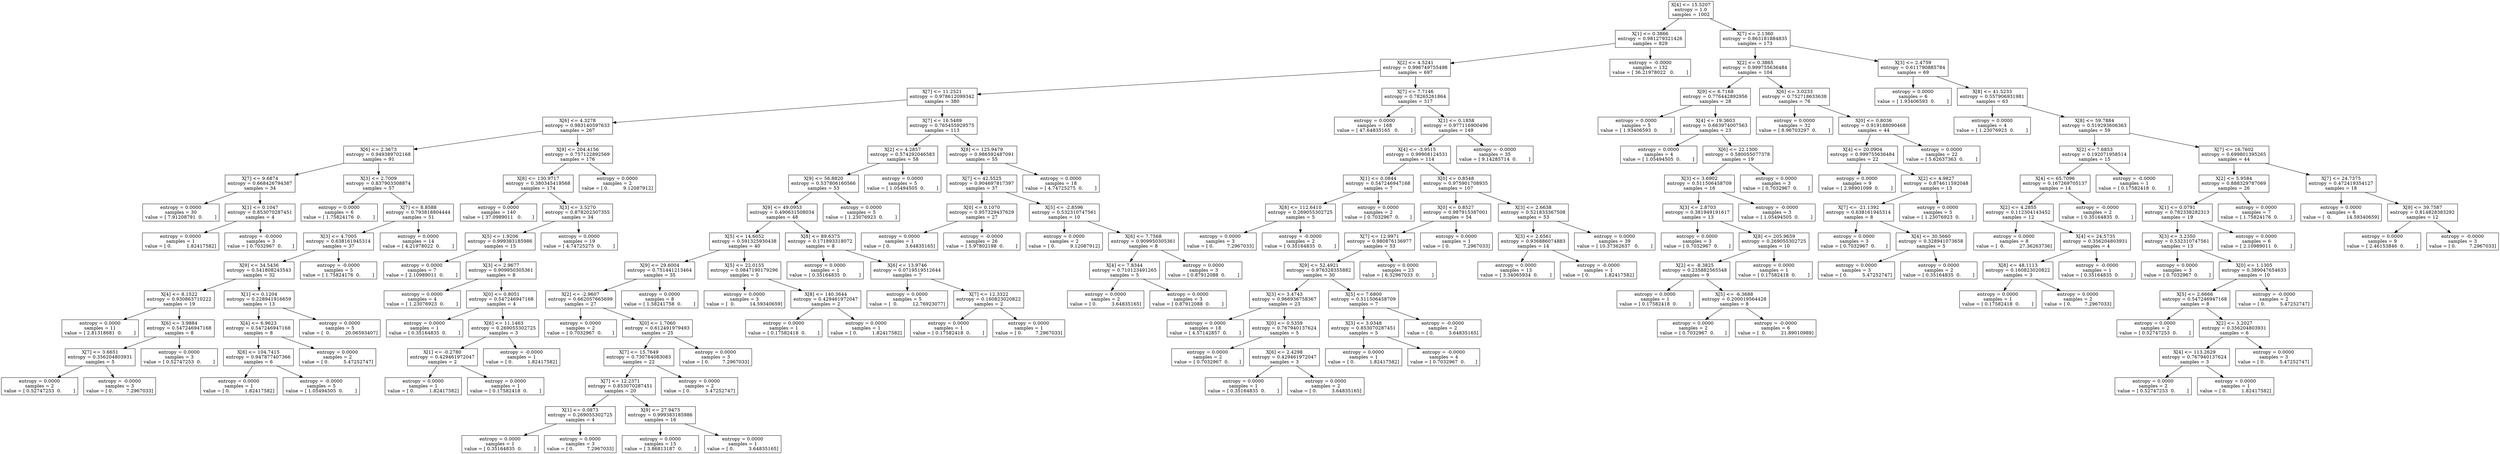 digraph Tree {
0 [label="X[4] <= 15.5207\nentropy = 1.0\nsamples = 1002", shape="box"] ;
1 [label="X[1] <= 0.3866\nentropy = 0.981279321426\nsamples = 829", shape="box"] ;
0 -> 1 ;
2 [label="X[2] <= 4.5241\nentropy = 0.996749755498\nsamples = 697", shape="box"] ;
1 -> 2 ;
3 [label="X[7] <= 11.2521\nentropy = 0.978612099342\nsamples = 380", shape="box"] ;
2 -> 3 ;
4 [label="X[6] <= 4.3278\nentropy = 0.983140597633\nsamples = 267", shape="box"] ;
3 -> 4 ;
5 [label="X[6] <= 2.3673\nentropy = 0.949389702168\nsamples = 91", shape="box"] ;
4 -> 5 ;
6 [label="X[7] <= 9.6874\nentropy = 0.668426794387\nsamples = 34", shape="box"] ;
5 -> 6 ;
7 [label="entropy = 0.0000\nsamples = 30\nvalue = [ 7.91208791  0.        ]", shape="box"] ;
6 -> 7 ;
8 [label="X[1] <= 0.1047\nentropy = 0.853070287451\nsamples = 4", shape="box"] ;
6 -> 8 ;
9 [label="entropy = 0.0000\nsamples = 1\nvalue = [ 0.          1.82417582]", shape="box"] ;
8 -> 9 ;
10 [label="entropy = -0.0000\nsamples = 3\nvalue = [ 0.7032967  0.       ]", shape="box"] ;
8 -> 10 ;
11 [label="X[3] <= 2.7009\nentropy = 0.837903308874\nsamples = 57", shape="box"] ;
5 -> 11 ;
12 [label="entropy = 0.0000\nsamples = 6\nvalue = [ 1.75824176  0.        ]", shape="box"] ;
11 -> 12 ;
13 [label="X[7] <= 8.8588\nentropy = 0.793818804444\nsamples = 51", shape="box"] ;
11 -> 13 ;
14 [label="X[3] <= 4.7005\nentropy = 0.638161945314\nsamples = 37", shape="box"] ;
13 -> 14 ;
15 [label="X[9] <= 34.5436\nentropy = 0.541808243543\nsamples = 32", shape="box"] ;
14 -> 15 ;
16 [label="X[4] <= 8.1522\nentropy = 0.930863710222\nsamples = 19", shape="box"] ;
15 -> 16 ;
17 [label="entropy = 0.0000\nsamples = 11\nvalue = [ 2.81318681  0.        ]", shape="box"] ;
16 -> 17 ;
18 [label="X[6] <= 3.9884\nentropy = 0.547246947168\nsamples = 8", shape="box"] ;
16 -> 18 ;
19 [label="X[7] <= 3.6651\nentropy = 0.356204803931\nsamples = 5", shape="box"] ;
18 -> 19 ;
20 [label="entropy = 0.0000\nsamples = 2\nvalue = [ 0.52747253  0.        ]", shape="box"] ;
19 -> 20 ;
21 [label="entropy = -0.0000\nsamples = 3\nvalue = [ 0.         7.2967033]", shape="box"] ;
19 -> 21 ;
22 [label="entropy = 0.0000\nsamples = 3\nvalue = [ 0.52747253  0.        ]", shape="box"] ;
18 -> 22 ;
23 [label="X[1] <= 0.1204\nentropy = 0.228941916659\nsamples = 13", shape="box"] ;
15 -> 23 ;
24 [label="X[4] <= 6.9623\nentropy = 0.547246947168\nsamples = 8", shape="box"] ;
23 -> 24 ;
25 [label="X[8] <= 104.7415\nentropy = 0.947877407366\nsamples = 6", shape="box"] ;
24 -> 25 ;
26 [label="entropy = 0.0000\nsamples = 1\nvalue = [ 0.          1.82417582]", shape="box"] ;
25 -> 26 ;
27 [label="entropy = -0.0000\nsamples = 5\nvalue = [ 1.05494505  0.        ]", shape="box"] ;
25 -> 27 ;
28 [label="entropy = 0.0000\nsamples = 2\nvalue = [ 0.          5.47252747]", shape="box"] ;
24 -> 28 ;
29 [label="entropy = 0.0000\nsamples = 5\nvalue = [  0.          20.06593407]", shape="box"] ;
23 -> 29 ;
30 [label="entropy = -0.0000\nsamples = 5\nvalue = [ 1.75824176  0.        ]", shape="box"] ;
14 -> 30 ;
31 [label="entropy = 0.0000\nsamples = 14\nvalue = [ 4.21978022  0.        ]", shape="box"] ;
13 -> 31 ;
32 [label="X[9] <= 204.4156\nentropy = 0.757122892569\nsamples = 176", shape="box"] ;
4 -> 32 ;
33 [label="X[8] <= 130.9717\nentropy = 0.380345419568\nsamples = 174", shape="box"] ;
32 -> 33 ;
34 [label="entropy = 0.0000\nsamples = 140\nvalue = [ 37.0989011   0.       ]", shape="box"] ;
33 -> 34 ;
35 [label="X[3] <= 3.5270\nentropy = 0.878202307355\nsamples = 34", shape="box"] ;
33 -> 35 ;
36 [label="X[5] <= 1.9206\nentropy = 0.999383185986\nsamples = 15", shape="box"] ;
35 -> 36 ;
37 [label="entropy = 0.0000\nsamples = 7\nvalue = [ 2.10989011  0.        ]", shape="box"] ;
36 -> 37 ;
38 [label="X[3] <= 2.9677\nentropy = 0.909950305361\nsamples = 8", shape="box"] ;
36 -> 38 ;
39 [label="entropy = 0.0000\nsamples = 4\nvalue = [ 1.23076923  0.        ]", shape="box"] ;
38 -> 39 ;
40 [label="X[0] <= 0.8051\nentropy = 0.547246947168\nsamples = 4", shape="box"] ;
38 -> 40 ;
41 [label="entropy = 0.0000\nsamples = 1\nvalue = [ 0.35164835  0.        ]", shape="box"] ;
40 -> 41 ;
42 [label="X[6] <= 11.1463\nentropy = 0.269055302725\nsamples = 3", shape="box"] ;
40 -> 42 ;
43 [label="X[1] <= -0.2780\nentropy = 0.429461972047\nsamples = 2", shape="box"] ;
42 -> 43 ;
44 [label="entropy = 0.0000\nsamples = 1\nvalue = [ 0.          1.82417582]", shape="box"] ;
43 -> 44 ;
45 [label="entropy = 0.0000\nsamples = 1\nvalue = [ 0.17582418  0.        ]", shape="box"] ;
43 -> 45 ;
46 [label="entropy = -0.0000\nsamples = 1\nvalue = [ 0.          1.82417582]", shape="box"] ;
42 -> 46 ;
47 [label="entropy = 0.0000\nsamples = 19\nvalue = [ 4.74725275  0.        ]", shape="box"] ;
35 -> 47 ;
48 [label="entropy = 0.0000\nsamples = 2\nvalue = [ 0.          9.12087912]", shape="box"] ;
32 -> 48 ;
49 [label="X[7] <= 16.5489\nentropy = 0.765455929575\nsamples = 113", shape="box"] ;
3 -> 49 ;
50 [label="X[2] <= 4.2857\nentropy = 0.574292046583\nsamples = 58", shape="box"] ;
49 -> 50 ;
51 [label="X[9] <= 56.8820\nentropy = 0.537806160566\nsamples = 53", shape="box"] ;
50 -> 51 ;
52 [label="X[9] <= 49.0953\nentropy = 0.490631508034\nsamples = 48", shape="box"] ;
51 -> 52 ;
53 [label="X[5] <= 14.6052\nentropy = 0.591325930438\nsamples = 40", shape="box"] ;
52 -> 53 ;
54 [label="X[9] <= 29.6004\nentropy = 0.751441213464\nsamples = 35", shape="box"] ;
53 -> 54 ;
55 [label="X[2] <= -2.9607\nentropy = 0.662057665699\nsamples = 27", shape="box"] ;
54 -> 55 ;
56 [label="entropy = 0.0000\nsamples = 2\nvalue = [ 0.7032967  0.       ]", shape="box"] ;
55 -> 56 ;
57 [label="X[0] <= 1.7060\nentropy = 0.612491979493\nsamples = 25", shape="box"] ;
55 -> 57 ;
58 [label="X[7] <= 15.7649\nentropy = 0.730784083083\nsamples = 22", shape="box"] ;
57 -> 58 ;
59 [label="X[7] <= 12.2371\nentropy = 0.853070287451\nsamples = 20", shape="box"] ;
58 -> 59 ;
60 [label="X[1] <= 0.0873\nentropy = 0.269055302725\nsamples = 4", shape="box"] ;
59 -> 60 ;
61 [label="entropy = 0.0000\nsamples = 1\nvalue = [ 0.35164835  0.        ]", shape="box"] ;
60 -> 61 ;
62 [label="entropy = 0.0000\nsamples = 3\nvalue = [ 0.         7.2967033]", shape="box"] ;
60 -> 62 ;
63 [label="X[9] <= 27.9473\nentropy = 0.999383185986\nsamples = 16", shape="box"] ;
59 -> 63 ;
64 [label="entropy = 0.0000\nsamples = 15\nvalue = [ 3.86813187  0.        ]", shape="box"] ;
63 -> 64 ;
65 [label="entropy = 0.0000\nsamples = 1\nvalue = [ 0.          3.64835165]", shape="box"] ;
63 -> 65 ;
66 [label="entropy = 0.0000\nsamples = 2\nvalue = [ 0.          5.47252747]", shape="box"] ;
58 -> 66 ;
67 [label="entropy = 0.0000\nsamples = 3\nvalue = [ 0.         7.2967033]", shape="box"] ;
57 -> 67 ;
68 [label="entropy = 0.0000\nsamples = 8\nvalue = [ 1.58241758  0.        ]", shape="box"] ;
54 -> 68 ;
69 [label="X[5] <= 22.0155\nentropy = 0.0847190179296\nsamples = 5", shape="box"] ;
53 -> 69 ;
70 [label="entropy = 0.0000\nsamples = 3\nvalue = [  0.          14.59340659]", shape="box"] ;
69 -> 70 ;
71 [label="X[8] <= 140.3644\nentropy = 0.429461972047\nsamples = 2", shape="box"] ;
69 -> 71 ;
72 [label="entropy = 0.0000\nsamples = 1\nvalue = [ 0.17582418  0.        ]", shape="box"] ;
71 -> 72 ;
73 [label="entropy = 0.0000\nsamples = 1\nvalue = [ 0.          1.82417582]", shape="box"] ;
71 -> 73 ;
74 [label="X[8] <= 89.6375\nentropy = 0.171893318072\nsamples = 8", shape="box"] ;
52 -> 74 ;
75 [label="entropy = 0.0000\nsamples = 1\nvalue = [ 0.35164835  0.        ]", shape="box"] ;
74 -> 75 ;
76 [label="X[6] <= 13.9746\nentropy = 0.0719519512644\nsamples = 7", shape="box"] ;
74 -> 76 ;
77 [label="entropy = 0.0000\nsamples = 5\nvalue = [  0.          12.76923077]", shape="box"] ;
76 -> 77 ;
78 [label="X[7] <= 12.3322\nentropy = 0.160823020822\nsamples = 2", shape="box"] ;
76 -> 78 ;
79 [label="entropy = 0.0000\nsamples = 1\nvalue = [ 0.17582418  0.        ]", shape="box"] ;
78 -> 79 ;
80 [label="entropy = 0.0000\nsamples = 1\nvalue = [ 0.         7.2967033]", shape="box"] ;
78 -> 80 ;
81 [label="entropy = 0.0000\nsamples = 5\nvalue = [ 1.23076923  0.        ]", shape="box"] ;
51 -> 81 ;
82 [label="entropy = 0.0000\nsamples = 5\nvalue = [ 1.05494505  0.        ]", shape="box"] ;
50 -> 82 ;
83 [label="X[8] <= 125.9479\nentropy = 0.986592487091\nsamples = 55", shape="box"] ;
49 -> 83 ;
84 [label="X[7] <= 42.5525\nentropy = 0.904697817397\nsamples = 37", shape="box"] ;
83 -> 84 ;
85 [label="X[0] <= 0.1070\nentropy = 0.957329437629\nsamples = 27", shape="box"] ;
84 -> 85 ;
86 [label="entropy = 0.0000\nsamples = 1\nvalue = [ 0.          3.64835165]", shape="box"] ;
85 -> 86 ;
87 [label="entropy = -0.0000\nsamples = 26\nvalue = [ 5.97802198  0.        ]", shape="box"] ;
85 -> 87 ;
88 [label="X[5] <= -2.8596\nentropy = 0.532310747561\nsamples = 10", shape="box"] ;
84 -> 88 ;
89 [label="entropy = 0.0000\nsamples = 2\nvalue = [ 0.          9.12087912]", shape="box"] ;
88 -> 89 ;
90 [label="X[6] <= 7.7568\nentropy = 0.909950305361\nsamples = 8", shape="box"] ;
88 -> 90 ;
91 [label="X[4] <= 7.8344\nentropy = 0.710123491265\nsamples = 5", shape="box"] ;
90 -> 91 ;
92 [label="entropy = 0.0000\nsamples = 2\nvalue = [ 0.          3.64835165]", shape="box"] ;
91 -> 92 ;
93 [label="entropy = 0.0000\nsamples = 3\nvalue = [ 0.87912088  0.        ]", shape="box"] ;
91 -> 93 ;
94 [label="entropy = 0.0000\nsamples = 3\nvalue = [ 0.87912088  0.        ]", shape="box"] ;
90 -> 94 ;
95 [label="entropy = 0.0000\nsamples = 18\nvalue = [ 4.74725275  0.        ]", shape="box"] ;
83 -> 95 ;
96 [label="X[7] <= 7.7146\nentropy = 0.78265261864\nsamples = 317", shape="box"] ;
2 -> 96 ;
97 [label="entropy = 0.0000\nsamples = 168\nvalue = [ 47.64835165   0.        ]", shape="box"] ;
96 -> 97 ;
98 [label="X[1] <= 0.1858\nentropy = 0.977116900496\nsamples = 149", shape="box"] ;
96 -> 98 ;
99 [label="X[4] <= -3.9515\nentropy = 0.99908124531\nsamples = 114", shape="box"] ;
98 -> 99 ;
100 [label="X[1] <= 0.0844\nentropy = 0.547246947168\nsamples = 7", shape="box"] ;
99 -> 100 ;
101 [label="X[8] <= 112.6410\nentropy = 0.269055302725\nsamples = 5", shape="box"] ;
100 -> 101 ;
102 [label="entropy = 0.0000\nsamples = 3\nvalue = [ 0.         7.2967033]", shape="box"] ;
101 -> 102 ;
103 [label="entropy = -0.0000\nsamples = 2\nvalue = [ 0.35164835  0.        ]", shape="box"] ;
101 -> 103 ;
104 [label="entropy = 0.0000\nsamples = 2\nvalue = [ 0.7032967  0.       ]", shape="box"] ;
100 -> 104 ;
105 [label="X[0] <= 0.8548\nentropy = 0.975901708935\nsamples = 107", shape="box"] ;
99 -> 105 ;
106 [label="X[0] <= 0.8527\nentropy = 0.987915387001\nsamples = 54", shape="box"] ;
105 -> 106 ;
107 [label="X[7] <= 12.9971\nentropy = 0.980876136977\nsamples = 53", shape="box"] ;
106 -> 107 ;
108 [label="X[9] <= 52.4921\nentropy = 0.976328355882\nsamples = 30", shape="box"] ;
107 -> 108 ;
109 [label="X[3] <= 3.4743\nentropy = 0.966936758367\nsamples = 23", shape="box"] ;
108 -> 109 ;
110 [label="entropy = 0.0000\nsamples = 18\nvalue = [ 4.57142857  0.        ]", shape="box"] ;
109 -> 110 ;
111 [label="X[0] <= 0.5359\nentropy = 0.767940137624\nsamples = 5", shape="box"] ;
109 -> 111 ;
112 [label="entropy = 0.0000\nsamples = 2\nvalue = [ 0.7032967  0.       ]", shape="box"] ;
111 -> 112 ;
113 [label="X[6] <= 2.4298\nentropy = 0.429461972047\nsamples = 3", shape="box"] ;
111 -> 113 ;
114 [label="entropy = 0.0000\nsamples = 1\nvalue = [ 0.35164835  0.        ]", shape="box"] ;
113 -> 114 ;
115 [label="entropy = 0.0000\nsamples = 2\nvalue = [ 0.          3.64835165]", shape="box"] ;
113 -> 115 ;
116 [label="X[5] <= 7.6800\nentropy = 0.511506458709\nsamples = 7", shape="box"] ;
108 -> 116 ;
117 [label="X[3] <= 3.0348\nentropy = 0.853070287451\nsamples = 5", shape="box"] ;
116 -> 117 ;
118 [label="entropy = 0.0000\nsamples = 1\nvalue = [ 0.          1.82417582]", shape="box"] ;
117 -> 118 ;
119 [label="entropy = -0.0000\nsamples = 4\nvalue = [ 0.7032967  0.       ]", shape="box"] ;
117 -> 119 ;
120 [label="entropy = -0.0000\nsamples = 2\nvalue = [ 0.          3.64835165]", shape="box"] ;
116 -> 120 ;
121 [label="entropy = 0.0000\nsamples = 23\nvalue = [ 6.32967033  0.        ]", shape="box"] ;
107 -> 121 ;
122 [label="entropy = 0.0000\nsamples = 1\nvalue = [ 0.         7.2967033]", shape="box"] ;
106 -> 122 ;
123 [label="X[3] <= 2.6638\nentropy = 0.521833367508\nsamples = 53", shape="box"] ;
105 -> 123 ;
124 [label="X[3] <= 2.6561\nentropy = 0.936886074883\nsamples = 14", shape="box"] ;
123 -> 124 ;
125 [label="entropy = 0.0000\nsamples = 13\nvalue = [ 3.34065934  0.        ]", shape="box"] ;
124 -> 125 ;
126 [label="entropy = -0.0000\nsamples = 1\nvalue = [ 0.          1.82417582]", shape="box"] ;
124 -> 126 ;
127 [label="entropy = 0.0000\nsamples = 39\nvalue = [ 10.37362637   0.        ]", shape="box"] ;
123 -> 127 ;
128 [label="entropy = -0.0000\nsamples = 35\nvalue = [ 9.14285714  0.        ]", shape="box"] ;
98 -> 128 ;
129 [label="entropy = -0.0000\nsamples = 132\nvalue = [ 36.21978022   0.        ]", shape="box"] ;
1 -> 129 ;
130 [label="X[7] <= 2.1360\nentropy = 0.863181884835\nsamples = 173", shape="box"] ;
0 -> 130 ;
131 [label="X[2] <= 0.3865\nentropy = 0.999755636484\nsamples = 104", shape="box"] ;
130 -> 131 ;
132 [label="X[9] <= 6.7168\nentropy = 0.776442892956\nsamples = 28", shape="box"] ;
131 -> 132 ;
133 [label="entropy = 0.0000\nsamples = 5\nvalue = [ 1.93406593  0.        ]", shape="box"] ;
132 -> 133 ;
134 [label="X[4] <= 19.3603\nentropy = 0.663974007563\nsamples = 23", shape="box"] ;
132 -> 134 ;
135 [label="entropy = 0.0000\nsamples = 4\nvalue = [ 1.05494505  0.        ]", shape="box"] ;
134 -> 135 ;
136 [label="X[6] <= 22.1300\nentropy = 0.580055077378\nsamples = 19", shape="box"] ;
134 -> 136 ;
137 [label="X[3] <= 3.6902\nentropy = 0.511506458709\nsamples = 16", shape="box"] ;
136 -> 137 ;
138 [label="X[3] <= 2.8703\nentropy = 0.381949191617\nsamples = 13", shape="box"] ;
137 -> 138 ;
139 [label="entropy = 0.0000\nsamples = 3\nvalue = [ 0.7032967  0.       ]", shape="box"] ;
138 -> 139 ;
140 [label="X[8] <= 205.9659\nentropy = 0.269055302725\nsamples = 10", shape="box"] ;
138 -> 140 ;
141 [label="X[2] <= -8.3825\nentropy = 0.235882565548\nsamples = 9", shape="box"] ;
140 -> 141 ;
142 [label="entropy = 0.0000\nsamples = 1\nvalue = [ 0.17582418  0.        ]", shape="box"] ;
141 -> 142 ;
143 [label="X[5] <= -6.3688\nentropy = 0.200019564428\nsamples = 8", shape="box"] ;
141 -> 143 ;
144 [label="entropy = 0.0000\nsamples = 2\nvalue = [ 0.7032967  0.       ]", shape="box"] ;
143 -> 144 ;
145 [label="entropy = -0.0000\nsamples = 6\nvalue = [  0.          21.89010989]", shape="box"] ;
143 -> 145 ;
146 [label="entropy = 0.0000\nsamples = 1\nvalue = [ 0.17582418  0.        ]", shape="box"] ;
140 -> 146 ;
147 [label="entropy = -0.0000\nsamples = 3\nvalue = [ 1.05494505  0.        ]", shape="box"] ;
137 -> 147 ;
148 [label="entropy = 0.0000\nsamples = 3\nvalue = [ 0.7032967  0.       ]", shape="box"] ;
136 -> 148 ;
149 [label="X[6] <= 3.0233\nentropy = 0.752718633638\nsamples = 76", shape="box"] ;
131 -> 149 ;
150 [label="entropy = 0.0000\nsamples = 32\nvalue = [ 8.96703297  0.        ]", shape="box"] ;
149 -> 150 ;
151 [label="X[0] <= 0.8036\nentropy = 0.919188090468\nsamples = 44", shape="box"] ;
149 -> 151 ;
152 [label="X[4] <= 20.0904\nentropy = 0.999755636484\nsamples = 22", shape="box"] ;
151 -> 152 ;
153 [label="entropy = 0.0000\nsamples = 9\nvalue = [ 2.98901099  0.        ]", shape="box"] ;
152 -> 153 ;
154 [label="X[2] <= 4.9827\nentropy = 0.874611592048\nsamples = 13", shape="box"] ;
152 -> 154 ;
155 [label="X[7] <= -21.1392\nentropy = 0.638161945314\nsamples = 8", shape="box"] ;
154 -> 155 ;
156 [label="entropy = 0.0000\nsamples = 3\nvalue = [ 0.7032967  0.       ]", shape="box"] ;
155 -> 156 ;
157 [label="X[4] <= 30.5660\nentropy = 0.328941073658\nsamples = 5", shape="box"] ;
155 -> 157 ;
158 [label="entropy = 0.0000\nsamples = 3\nvalue = [ 0.          5.47252747]", shape="box"] ;
157 -> 158 ;
159 [label="entropy = 0.0000\nsamples = 2\nvalue = [ 0.35164835  0.        ]", shape="box"] ;
157 -> 159 ;
160 [label="entropy = 0.0000\nsamples = 5\nvalue = [ 1.23076923  0.        ]", shape="box"] ;
154 -> 160 ;
161 [label="entropy = 0.0000\nsamples = 22\nvalue = [ 5.62637363  0.        ]", shape="box"] ;
151 -> 161 ;
162 [label="X[3] <= 2.4759\nentropy = 0.611790885784\nsamples = 69", shape="box"] ;
130 -> 162 ;
163 [label="entropy = 0.0000\nsamples = 6\nvalue = [ 1.93406593  0.        ]", shape="box"] ;
162 -> 163 ;
164 [label="X[8] <= 41.5233\nentropy = 0.557906931981\nsamples = 63", shape="box"] ;
162 -> 164 ;
165 [label="entropy = 0.0000\nsamples = 4\nvalue = [ 1.23076923  0.        ]", shape="box"] ;
164 -> 165 ;
166 [label="X[8] <= 59.7884\nentropy = 0.519293606363\nsamples = 59", shape="box"] ;
164 -> 166 ;
167 [label="X[2] <= 7.6853\nentropy = 0.192071958514\nsamples = 15", shape="box"] ;
166 -> 167 ;
168 [label="X[4] <= 65.7096\nentropy = 0.167269705137\nsamples = 14", shape="box"] ;
167 -> 168 ;
169 [label="X[2] <= 4.2855\nentropy = 0.112304143452\nsamples = 12", shape="box"] ;
168 -> 169 ;
170 [label="entropy = 0.0000\nsamples = 8\nvalue = [  0.          27.36263736]", shape="box"] ;
169 -> 170 ;
171 [label="X[4] <= 24.5735\nentropy = 0.356204803931\nsamples = 4", shape="box"] ;
169 -> 171 ;
172 [label="X[8] <= 48.1113\nentropy = 0.160823020822\nsamples = 3", shape="box"] ;
171 -> 172 ;
173 [label="entropy = 0.0000\nsamples = 1\nvalue = [ 0.17582418  0.        ]", shape="box"] ;
172 -> 173 ;
174 [label="entropy = 0.0000\nsamples = 2\nvalue = [ 0.         7.2967033]", shape="box"] ;
172 -> 174 ;
175 [label="entropy = -0.0000\nsamples = 1\nvalue = [ 0.35164835  0.        ]", shape="box"] ;
171 -> 175 ;
176 [label="entropy = -0.0000\nsamples = 2\nvalue = [ 0.35164835  0.        ]", shape="box"] ;
168 -> 176 ;
177 [label="entropy = -0.0000\nsamples = 1\nvalue = [ 0.17582418  0.        ]", shape="box"] ;
167 -> 177 ;
178 [label="X[7] <= 16.7602\nentropy = 0.699801395265\nsamples = 44", shape="box"] ;
166 -> 178 ;
179 [label="X[2] <= 5.9584\nentropy = 0.888329787069\nsamples = 26", shape="box"] ;
178 -> 179 ;
180 [label="X[1] <= 0.0791\nentropy = 0.782338282313\nsamples = 19", shape="box"] ;
179 -> 180 ;
181 [label="X[3] <= 3.2350\nentropy = 0.532310747561\nsamples = 13", shape="box"] ;
180 -> 181 ;
182 [label="entropy = 0.0000\nsamples = 3\nvalue = [ 0.7032967  0.       ]", shape="box"] ;
181 -> 182 ;
183 [label="X[0] <= 1.1305\nentropy = 0.389047654633\nsamples = 10", shape="box"] ;
181 -> 183 ;
184 [label="X[5] <= 2.6666\nentropy = 0.547246947168\nsamples = 8", shape="box"] ;
183 -> 184 ;
185 [label="entropy = 0.0000\nsamples = 2\nvalue = [ 0.52747253  0.        ]", shape="box"] ;
184 -> 185 ;
186 [label="X[2] <= 3.2027\nentropy = 0.356204803931\nsamples = 6", shape="box"] ;
184 -> 186 ;
187 [label="X[4] <= 113.2629\nentropy = 0.767940137624\nsamples = 3", shape="box"] ;
186 -> 187 ;
188 [label="entropy = 0.0000\nsamples = 2\nvalue = [ 0.52747253  0.        ]", shape="box"] ;
187 -> 188 ;
189 [label="entropy = 0.0000\nsamples = 1\nvalue = [ 0.          1.82417582]", shape="box"] ;
187 -> 189 ;
190 [label="entropy = 0.0000\nsamples = 3\nvalue = [ 0.          5.47252747]", shape="box"] ;
186 -> 190 ;
191 [label="entropy = -0.0000\nsamples = 2\nvalue = [ 0.          5.47252747]", shape="box"] ;
183 -> 191 ;
192 [label="entropy = 0.0000\nsamples = 6\nvalue = [ 2.10989011  0.        ]", shape="box"] ;
180 -> 192 ;
193 [label="entropy = 0.0000\nsamples = 7\nvalue = [ 1.75824176  0.        ]", shape="box"] ;
179 -> 193 ;
194 [label="X[7] <= 24.7375\nentropy = 0.472419354127\nsamples = 18", shape="box"] ;
178 -> 194 ;
195 [label="entropy = 0.0000\nsamples = 6\nvalue = [  0.          14.59340659]", shape="box"] ;
194 -> 195 ;
196 [label="X[9] <= 39.7587\nentropy = 0.814828383292\nsamples = 12", shape="box"] ;
194 -> 196 ;
197 [label="entropy = 0.0000\nsamples = 9\nvalue = [ 2.46153846  0.        ]", shape="box"] ;
196 -> 197 ;
198 [label="entropy = -0.0000\nsamples = 3\nvalue = [ 0.         7.2967033]", shape="box"] ;
196 -> 198 ;
}